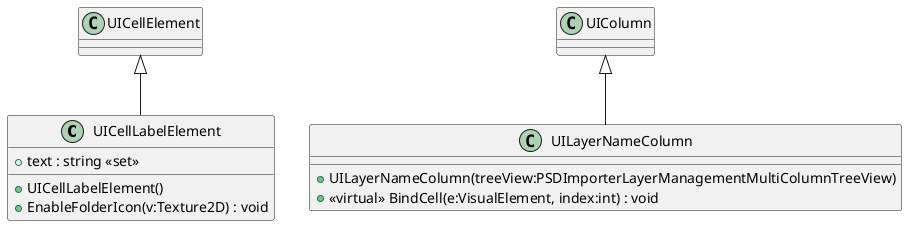 @startuml
class UICellLabelElement {
    + UICellLabelElement()
    + text : string <<set>>
    + EnableFolderIcon(v:Texture2D) : void
}
class UILayerNameColumn {
    + UILayerNameColumn(treeView:PSDImporterLayerManagementMultiColumnTreeView)
    + <<virtual>> BindCell(e:VisualElement, index:int) : void
}
UICellElement <|-- UICellLabelElement
UIColumn <|-- UILayerNameColumn
@enduml
